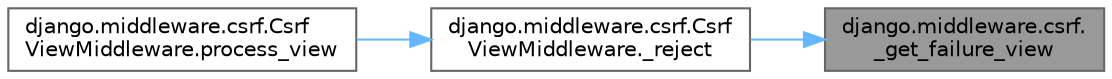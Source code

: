 digraph "django.middleware.csrf._get_failure_view"
{
 // LATEX_PDF_SIZE
  bgcolor="transparent";
  edge [fontname=Helvetica,fontsize=10,labelfontname=Helvetica,labelfontsize=10];
  node [fontname=Helvetica,fontsize=10,shape=box,height=0.2,width=0.4];
  rankdir="RL";
  Node1 [id="Node000001",label="django.middleware.csrf.\l_get_failure_view",height=0.2,width=0.4,color="gray40", fillcolor="grey60", style="filled", fontcolor="black",tooltip=" "];
  Node1 -> Node2 [id="edge1_Node000001_Node000002",dir="back",color="steelblue1",style="solid",tooltip=" "];
  Node2 [id="Node000002",label="django.middleware.csrf.Csrf\lViewMiddleware._reject",height=0.2,width=0.4,color="grey40", fillcolor="white", style="filled",URL="$classdjango_1_1middleware_1_1csrf_1_1_csrf_view_middleware.html#a7ef924aad88aeb475978d532c786377e",tooltip=" "];
  Node2 -> Node3 [id="edge2_Node000002_Node000003",dir="back",color="steelblue1",style="solid",tooltip=" "];
  Node3 [id="Node000003",label="django.middleware.csrf.Csrf\lViewMiddleware.process_view",height=0.2,width=0.4,color="grey40", fillcolor="white", style="filled",URL="$classdjango_1_1middleware_1_1csrf_1_1_csrf_view_middleware.html#a9b25cdf2d6490558e21ecb99654df3e8",tooltip=" "];
}
